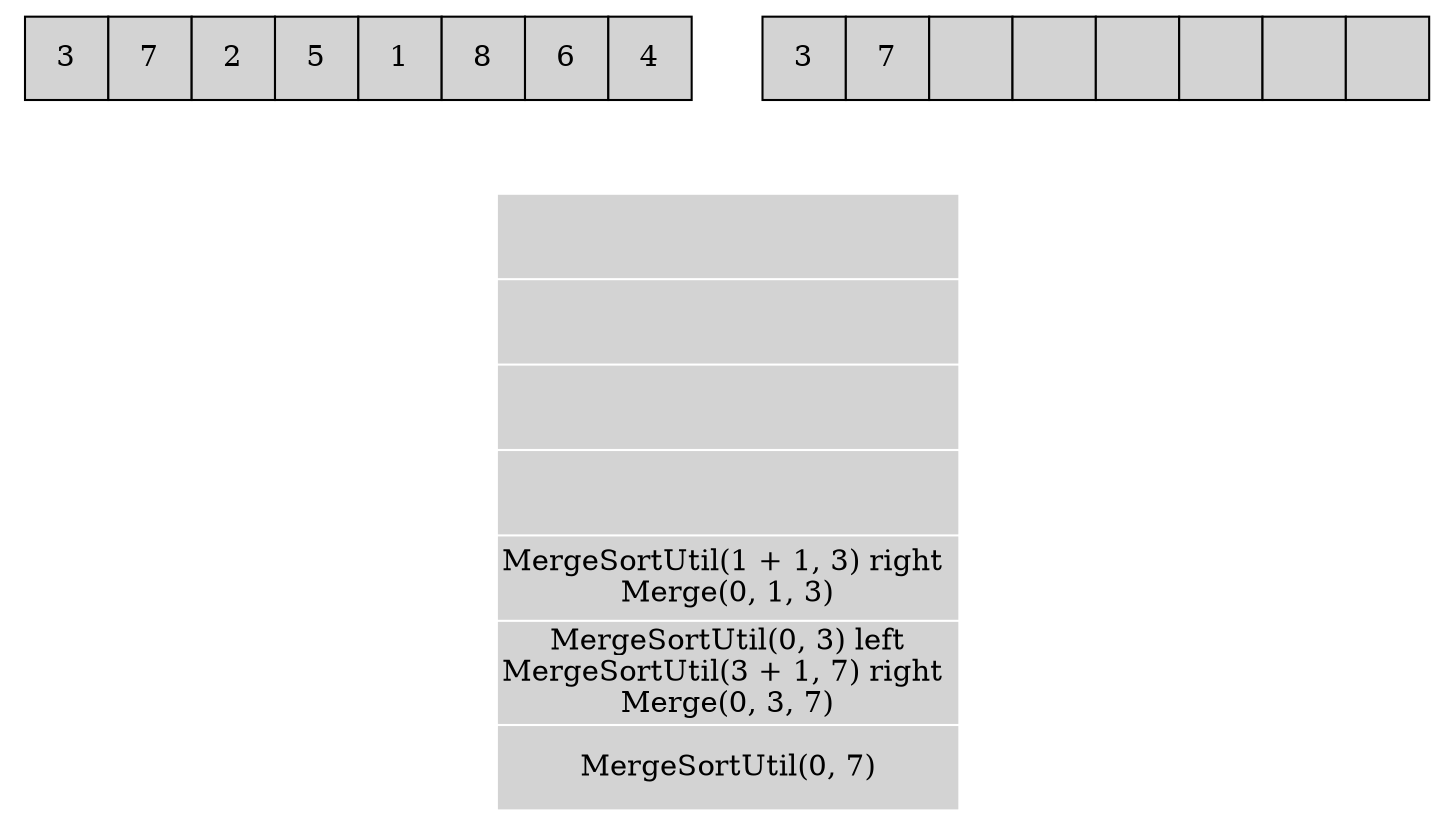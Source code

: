 digraph G
{
    node1
        [
        shape = none
            label = <<table border="0" cellspacing="0">
            <tr>
            <td port="arr0" width="40" height="40" bgcolor="lightgray" border="1">3</td>
            <td port="arr1" width="40" height="40" bgcolor="lightgray" border="1">7</td>
            <td port="arr2" width="40" height="40" bgcolor="lightgray" border="1">2</td>
            <td port="arr3" width="40" height="40" bgcolor="lightgray" border="1">5</td>
            <td port="arr4" width="40" height="40" bgcolor="lightgray" border="1">1</td>
            <td port="arr5" width="40" height="40" bgcolor="lightgray" border="1">8</td>
            <td port="arr6" width="40" height="40" bgcolor="lightgray" border="1">6</td>
            <td port="arr7" width="40" height="40" bgcolor="lightgray" border="1">4</td>
            </tr>
            </table>>
        ]
    node2
    [
        shape = none
            label = <<table border="0" cellspacing="0">
            <tr>
            <td port="tempArr0" width="40" height="40" bgcolor="lightgray" border="1">3</td>
            <td port="tempArr1" width="40" height="40" bgcolor="lightgray" border="1">7</td>
            <td port="tempArr2" width="40" height="40" bgcolor="lightgray" border="1"></td>
            <td port="tempArr3" width="40" height="40" bgcolor="lightgray" border="1"></td>
            <td port="tempArr4" width="40" height="40" bgcolor="lightgray" border="1"></td>
            <td port="tempArr5" width="40" height="40" bgcolor="lightgray" border="1"></td>
            <td port="tempArr6" width="40" height="40" bgcolor="lightgray" border="1"></td>
            <td port="tempArr7" width="40" height="40" bgcolor="lightgray" border="1"></td>
            </tr>
            </table>>
    ]
    node3
    [
        shape = none
            label = <<table border="0" cellspacing="1">
            <tr><td port="code1" height="40" bgcolor="lightgray"></td></tr>
            <tr><td port="code2" height="40" bgcolor="lightgray"></td></tr>
            <tr><td port="code3" height="40" bgcolor="lightgray"></td></tr>
            <tr><td port="code4" height="40" bgcolor="lightgray"></td></tr>
            <tr><td port="code5" height="40" bgcolor="lightgray">MergeSortUtil(1 + 1, 3) right <br/>Merge(0, 1, 3)</td></tr>
            <tr><td port="code6" height="40" bgcolor="lightgray">MergeSortUtil(0, 3) left<br/>MergeSortUtil(3 + 1, 7) right <br/>Merge(0, 3, 7)<br/></td></tr>
            <tr><td port="code7" height="40" bgcolor="lightgray">MergeSortUtil(0, 7)</td></tr>
            </table>>
    ]
    edge[style=invis]
    subgraph sb1 {peripheries=0 node1 -> node3}
    subgraph sb2 {peripheries=0 node2 -> node3}
}
